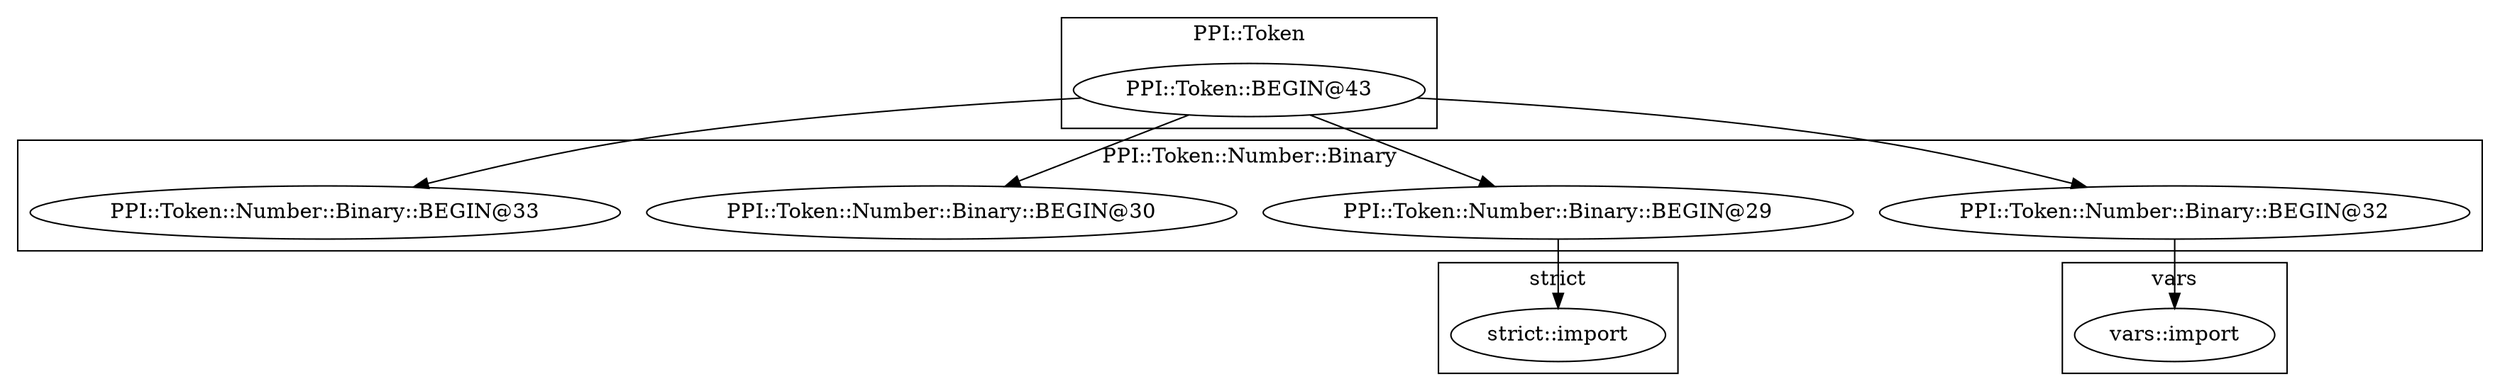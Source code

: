 digraph {
graph [overlap=false]
subgraph cluster_PPI_Token_Number_Binary {
	label="PPI::Token::Number::Binary";
	"PPI::Token::Number::Binary::BEGIN@29";
	"PPI::Token::Number::Binary::BEGIN@32";
	"PPI::Token::Number::Binary::BEGIN@30";
	"PPI::Token::Number::Binary::BEGIN@33";
}
subgraph cluster_PPI_Token {
	label="PPI::Token";
	"PPI::Token::BEGIN@43";
}
subgraph cluster_vars {
	label="vars";
	"vars::import";
}
subgraph cluster_strict {
	label="strict";
	"strict::import";
}
"PPI::Token::BEGIN@43" -> "PPI::Token::Number::Binary::BEGIN@30";
"PPI::Token::Number::Binary::BEGIN@29" -> "strict::import";
"PPI::Token::BEGIN@43" -> "PPI::Token::Number::Binary::BEGIN@33";
"PPI::Token::BEGIN@43" -> "PPI::Token::Number::Binary::BEGIN@29";
"PPI::Token::Number::Binary::BEGIN@32" -> "vars::import";
"PPI::Token::BEGIN@43" -> "PPI::Token::Number::Binary::BEGIN@32";
}
